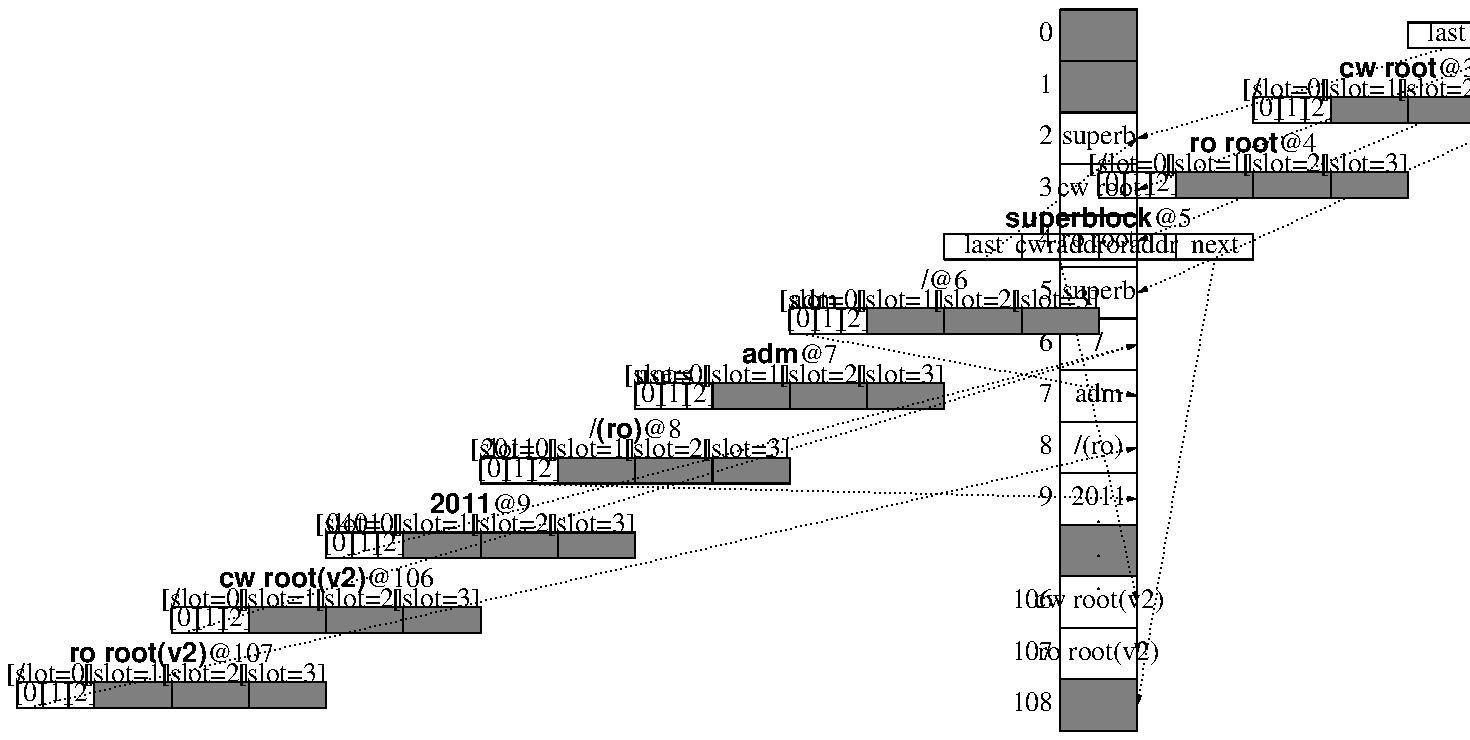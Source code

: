 .PS
define block {[	# addr, name, isempty
	if $3 == 1 then {
		box $2 fill
	} else {
		box $2
	}
	sprintf("%.0f ", $1) at last box.w with .e rjust
]}
define dir {[	# slot, name
	boxht = boxht/2
	box invis ht boxht/2
	$2 at last box.w ljust
	sprintf("[slot=%.0f]", $1) at last box.e rjust
	if $2 == "" then {
		box at last box.sw with .nw fill
	} else {
		right
		boxwid = boxwid/3
		box "[0]" at last box.sw with .nw
		box "[1]"
		box "[2]"
	}
]}
define dirblock {[	# name, s1, s2, s3, s4
	h = boxht/2
	box $1 wid boxwid*4 ht h invis
	right
	dir(0, $2) at last box.sw with .nw
	dir(1, $3); dir(2, $4); dir(3, $5)
]}

down
B0: block(0, "", 1)
block(1, "", 1)
B2: block(2, "superb", 0)
B3: block(3, "cw root", 0)
B4: block(4, "ro root", 0)
B5: block(5, "superb", 0)
B6: block(6, "/", 0)
B7: block(7, "adm", 0)
B8: block(8, "/(ro)", 0)
B9: block(9, "2011", 0)
box "." "." "." at B9.se with .ne fill
B106: block(106, "cw root(v2)", 0)
B107: block(107, "ro root(v2)", 0)
B108: block(108, "", 1)

#
# superblock ver1
#
move to B0.n right 3
h = boxht / 2
box "\f(HBsuperblock\fP@2" wid boxwid*4 ht h invis
C1: box "last" ht h at last box.sw with .nw
box "cwraddr" ht h
box "roraddr" ht h
box "next" ht h
arrow dotted from 4th last box.s to B2.e
arrow dotted from 3th last box.s to B3.e
arrow dotted from 2th last box.s to B4.e
arrow dotted from 1th last box.s to B5.e

moveht = .1

#
# cw root ver1
#
move down at C1.sw
D3: dirblock("\f(HBcw root\fP@3", "/", "", "", "") with .nw
dx = (D3.e.x - D3.w.x)/12
#spline -> from (D3.sw.x+dx/2, D3.sw.y) then left down to B6.e

move down at D3.sw
D4: dirblock("\f(HBro root\fP@4", "/", "", "", "") with .nw
#spline -> from (D4.sw.x+dx/2, D4.sw.y) then left down to B

#
# superblock ver2
#
move down at D4.sw
h = boxht / 2
box "\f(HBsuperblock\fP@5" wid boxwid*4 ht h with .nw invis
right
C2: box "last" ht h at last box.sw with .nw
box "cwraddr" ht h
box "roraddr" ht h
box "next" ht h
arrow dotted from 4th last box.s to B2.e
arrow dotted from 3th last box.s to B106.e
arrow dotted from 2th last box.s to B107.e
arrow dotted from 1th last box.s to B108.e

#
# / ver2
#
move down at C2.sw
D6: dirblock("\f(HB/\fP@6", "adm", "", "", "") with .nw

#
# adm ver2
#
move at D6.sw
D7: dirblock("\f(HBadm\fP@7", "users", "", "", "") with .nw

move at D7.sw
D8: dirblock("\f(HB/(ro)\fP@8", "2011", "", "", "") with .nw

move at D8.sw
D9: dirblock("\f(HB2011\fP@9", "0401", "", "", "") with .nw

move at D9.sw
D106: dirblock("\f(HBcw root(v2)\fP@106", "/", "", "", "") with .nw

move at D106.sw
D107: dirblock("\f(HBro root(v2)\fP@107", "/", "", "", "") with .nw

arrow dotted from (D6.sw.x+dx/2, D6.sw.y) to B7.e
arrow dotted from (D106.sw.x+dx/2, D106.sw.y) to B6.e
arrow dotted from (D107.sw.x+dx/2, D107.sw.y) to B8.e
arrow dotted from (D9.sw.x+dx/2, D9.sw.y) to B6.e
arrow dotted from (D8.sw.x+dx/2, D8.sw.y) to B9.e
#arrow dotted from (D7.sw.x+dx/2, D7.sw.y) down .25 left .25
.PE
